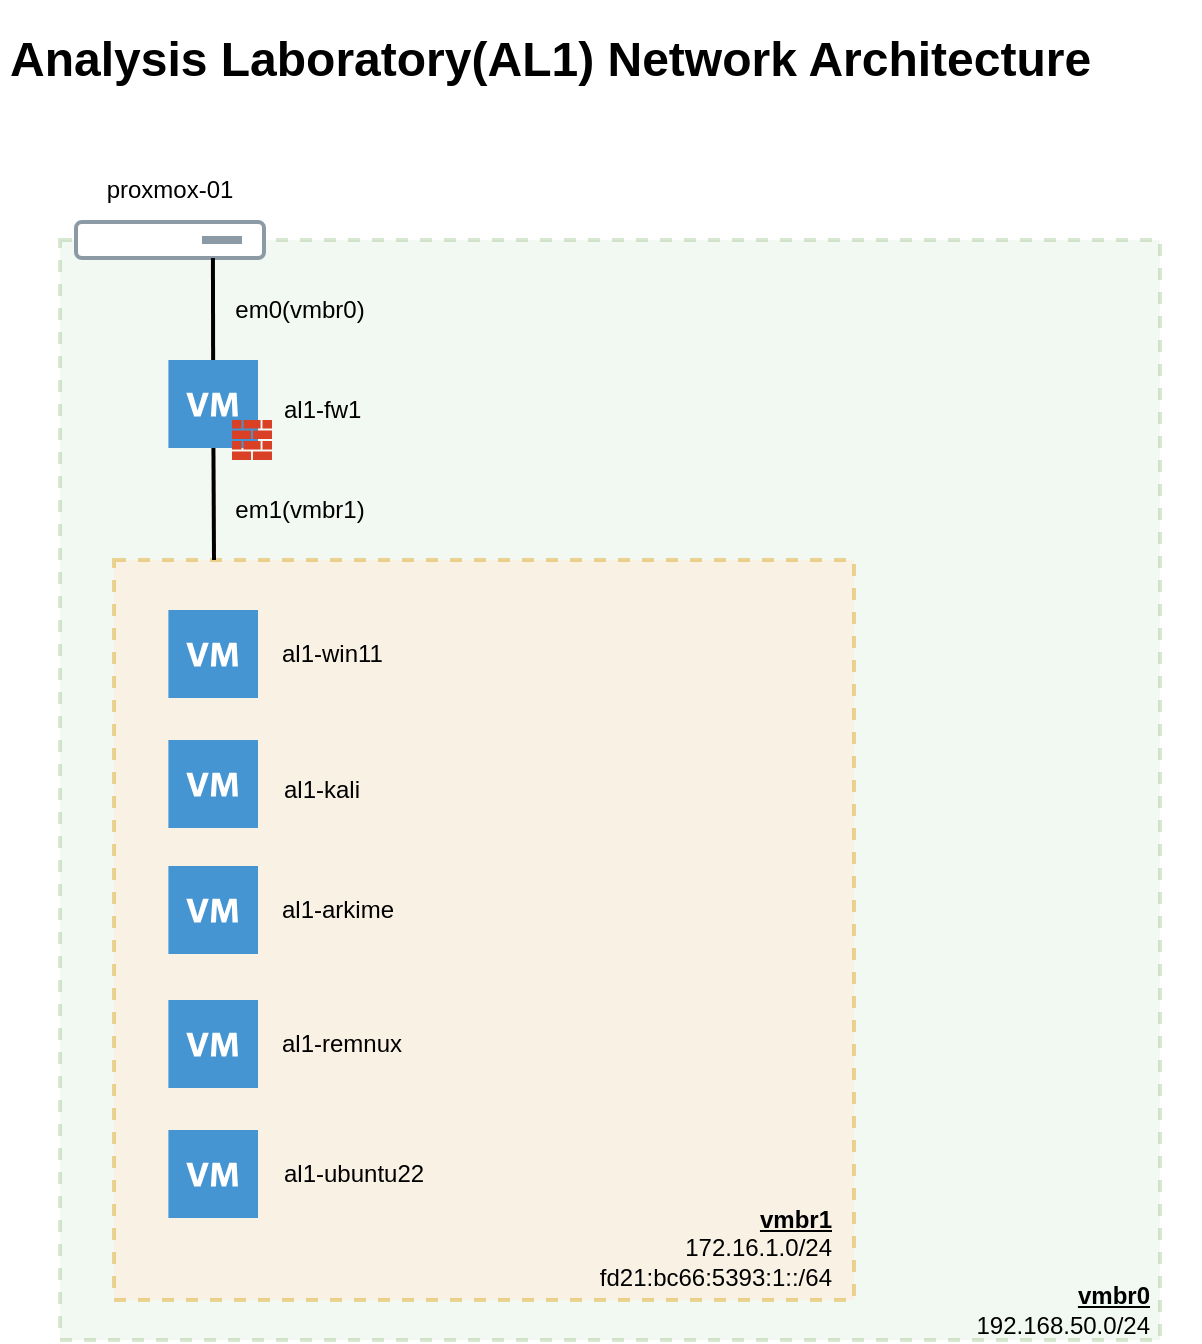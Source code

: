 <mxfile version="20.3.2" type="device"><diagram id="PUcMOfLXeoeNMTwefDx0" name="Page-1"><mxGraphModel dx="1186" dy="711" grid="1" gridSize="10" guides="1" tooltips="1" connect="1" arrows="1" fold="1" page="1" pageScale="1" pageWidth="850" pageHeight="1100" math="0" shadow="0"><root><mxCell id="0"/><mxCell id="1" parent="0"/><mxCell id="aR35xTbeZwhVQQ-DxgWa-1" value="" style="whiteSpace=wrap;html=1;aspect=fixed;opacity=30;dashed=1;strokeWidth=2;fillColor=#d5e8d4;strokeColor=#82b366;" vertex="1" parent="1"><mxGeometry x="40" y="120" width="550" height="550" as="geometry"/></mxCell><mxCell id="aR35xTbeZwhVQQ-DxgWa-2" value="" style="whiteSpace=wrap;html=1;aspect=fixed;opacity=40;dashed=1;strokeWidth=2;fillColor=#ffe6cc;strokeColor=#d79b00;" vertex="1" parent="1"><mxGeometry x="67" y="280" width="370" height="370" as="geometry"/></mxCell><mxCell id="NMzNsid_4neNNP-n6HCC-1" value="&lt;h1&gt;Analysis Laboratory(AL1) Network Architecture&lt;/h1&gt;&lt;p&gt;&lt;/p&gt;" style="text;html=1;strokeColor=none;fillColor=none;spacing=5;spacingTop=-20;whiteSpace=wrap;overflow=hidden;rounded=0;" parent="1" vertex="1"><mxGeometry x="10" y="10" width="600" height="50" as="geometry"/></mxCell><mxCell id="NMzNsid_4neNNP-n6HCC-2" value="" style="aspect=fixed;perimeter=ellipsePerimeter;html=1;align=center;fontSize=12;verticalAlign=top;fontColor=#364149;shadow=0;dashed=0;image;image=img/lib/cumulus/server_bare_metal.svg;" parent="1" vertex="1"><mxGeometry x="47" y="110" width="96" height="20" as="geometry"/></mxCell><mxCell id="NMzNsid_4neNNP-n6HCC-3" value="proxmox-01" style="text;html=1;strokeColor=none;fillColor=none;align=center;verticalAlign=middle;whiteSpace=wrap;rounded=0;" parent="1" vertex="1"><mxGeometry x="40" y="80" width="110" height="30" as="geometry"/></mxCell><mxCell id="NMzNsid_4neNNP-n6HCC-13" value="" style="endArrow=none;html=1;rounded=0;strokeWidth=2;entryX=0.75;entryY=1;entryDx=0;entryDy=0;" parent="1" source="NMzNsid_4neNNP-n6HCC-7" target="NMzNsid_4neNNP-n6HCC-2" edge="1"><mxGeometry width="50" height="50" relative="1" as="geometry"><mxPoint x="207" y="200" as="sourcePoint"/><mxPoint x="207" y="140" as="targetPoint"/></mxGeometry></mxCell><mxCell id="NMzNsid_4neNNP-n6HCC-17" value="" style="endArrow=none;html=1;rounded=0;strokeWidth=2;startArrow=none;startFill=0;" parent="1" edge="1" target="NMzNsid_4neNNP-n6HCC-7"><mxGeometry width="50" height="50" relative="1" as="geometry"><mxPoint x="117" y="280" as="sourcePoint"/><mxPoint x="117" y="230" as="targetPoint"/></mxGeometry></mxCell><mxCell id="NMzNsid_4neNNP-n6HCC-12" value="" style="group" parent="1" vertex="1" connectable="0"><mxGeometry x="94.2" y="180" width="51.8" height="50" as="geometry"/></mxCell><mxCell id="NMzNsid_4neNNP-n6HCC-7" value="" style="shadow=0;dashed=0;html=1;strokeColor=none;fillColor=#4495D1;labelPosition=center;verticalLabelPosition=bottom;verticalAlign=top;align=center;outlineConnect=0;shape=mxgraph.veeam.2d.virtual_machine;" parent="NMzNsid_4neNNP-n6HCC-12" vertex="1"><mxGeometry width="44.8" height="44" as="geometry"/></mxCell><mxCell id="NMzNsid_4neNNP-n6HCC-9" value="" style="sketch=0;pointerEvents=1;shadow=0;dashed=0;html=1;strokeColor=none;labelPosition=center;verticalLabelPosition=bottom;verticalAlign=top;outlineConnect=0;align=center;shape=mxgraph.office.concepts.firewall;fillColor=#DA4026;" parent="NMzNsid_4neNNP-n6HCC-12" vertex="1"><mxGeometry x="31.8" y="30" width="20" height="20" as="geometry"/></mxCell><mxCell id="NMzNsid_4neNNP-n6HCC-21" value="&lt;b&gt;&lt;u&gt;vmbr1&lt;/u&gt;&lt;/b&gt;&lt;br&gt;172.16.1.0/24&lt;br&gt;fd21:bc66:5393:1::/64" style="text;html=1;strokeColor=none;fillColor=none;align=right;verticalAlign=middle;whiteSpace=wrap;rounded=0;" parent="1" vertex="1"><mxGeometry x="297" y="609" width="131.43" height="30" as="geometry"/></mxCell><mxCell id="NMzNsid_4neNNP-n6HCC-24" value="" style="shadow=0;dashed=0;html=1;strokeColor=none;fillColor=#4495D1;labelPosition=center;verticalLabelPosition=bottom;verticalAlign=top;align=center;outlineConnect=0;shape=mxgraph.veeam.2d.virtual_machine;" parent="1" vertex="1"><mxGeometry x="94.2" y="305" width="44.8" height="44" as="geometry"/></mxCell><mxCell id="NMzNsid_4neNNP-n6HCC-26" value="al1-win11" style="text;html=1;strokeColor=none;fillColor=none;align=left;verticalAlign=middle;whiteSpace=wrap;rounded=0;" parent="1" vertex="1"><mxGeometry x="148.5" y="312" width="65.57" height="30" as="geometry"/></mxCell><mxCell id="NMzNsid_4neNNP-n6HCC-27" value="al1-kali" style="text;html=1;strokeColor=none;fillColor=none;align=left;verticalAlign=middle;whiteSpace=wrap;rounded=0;" parent="1" vertex="1"><mxGeometry x="150" y="380" width="65.57" height="30" as="geometry"/></mxCell><mxCell id="NMzNsid_4neNNP-n6HCC-28" value="al1-arkime" style="text;html=1;strokeColor=none;fillColor=none;align=left;verticalAlign=middle;whiteSpace=wrap;rounded=0;" parent="1" vertex="1"><mxGeometry x="148.5" y="440" width="65.57" height="30" as="geometry"/></mxCell><mxCell id="NMzNsid_4neNNP-n6HCC-29" value="al1-remnux" style="text;html=1;strokeColor=none;fillColor=none;align=left;verticalAlign=middle;whiteSpace=wrap;rounded=0;" parent="1" vertex="1"><mxGeometry x="148.5" y="507" width="75.57" height="30" as="geometry"/></mxCell><mxCell id="NMzNsid_4neNNP-n6HCC-30" value="" style="shadow=0;dashed=0;html=1;strokeColor=none;fillColor=#4495D1;labelPosition=center;verticalLabelPosition=bottom;verticalAlign=top;align=center;outlineConnect=0;shape=mxgraph.veeam.2d.virtual_machine;" parent="1" vertex="1"><mxGeometry x="94.2" y="370" width="44.8" height="44" as="geometry"/></mxCell><mxCell id="NMzNsid_4neNNP-n6HCC-31" value="" style="shadow=0;dashed=0;html=1;strokeColor=none;fillColor=#4495D1;labelPosition=center;verticalLabelPosition=bottom;verticalAlign=top;align=center;outlineConnect=0;shape=mxgraph.veeam.2d.virtual_machine;" parent="1" vertex="1"><mxGeometry x="94.2" y="433" width="44.8" height="44" as="geometry"/></mxCell><mxCell id="NMzNsid_4neNNP-n6HCC-32" value="" style="shadow=0;dashed=0;html=1;strokeColor=none;fillColor=#4495D1;labelPosition=center;verticalLabelPosition=bottom;verticalAlign=top;align=center;outlineConnect=0;shape=mxgraph.veeam.2d.virtual_machine;" parent="1" vertex="1"><mxGeometry x="94.2" y="500" width="44.8" height="44" as="geometry"/></mxCell><mxCell id="NMzNsid_4neNNP-n6HCC-33" value="" style="shadow=0;dashed=0;html=1;strokeColor=none;fillColor=#4495D1;labelPosition=center;verticalLabelPosition=bottom;verticalAlign=top;align=center;outlineConnect=0;shape=mxgraph.veeam.2d.virtual_machine;" parent="1" vertex="1"><mxGeometry x="94.2" y="565" width="44.8" height="44" as="geometry"/></mxCell><mxCell id="NMzNsid_4neNNP-n6HCC-35" value="al1-ubuntu22" style="text;html=1;strokeColor=none;fillColor=none;align=left;verticalAlign=middle;whiteSpace=wrap;rounded=0;" parent="1" vertex="1"><mxGeometry x="150" y="572" width="74.07" height="30" as="geometry"/></mxCell><mxCell id="aR35xTbeZwhVQQ-DxgWa-3" value="al1-fw1" style="text;html=1;strokeColor=none;fillColor=none;align=left;verticalAlign=middle;whiteSpace=wrap;rounded=0;" vertex="1" parent="1"><mxGeometry x="149.5" y="190" width="65.57" height="30" as="geometry"/></mxCell><mxCell id="aR35xTbeZwhVQQ-DxgWa-4" value="&lt;u style=&quot;font-weight: bold;&quot;&gt;vmbr0&lt;/u&gt;&lt;br&gt;192.168.50.0/24" style="text;html=1;strokeColor=none;fillColor=none;align=right;verticalAlign=middle;whiteSpace=wrap;rounded=0;" vertex="1" parent="1"><mxGeometry x="497" y="640" width="90" height="30" as="geometry"/></mxCell><mxCell id="aR35xTbeZwhVQQ-DxgWa-6" value="em0(vmbr0)" style="text;html=1;strokeColor=none;fillColor=none;align=center;verticalAlign=middle;whiteSpace=wrap;rounded=0;dashed=1;strokeWidth=2;opacity=30;" vertex="1" parent="1"><mxGeometry x="130" y="140" width="60" height="30" as="geometry"/></mxCell><mxCell id="aR35xTbeZwhVQQ-DxgWa-7" value="em1(vmbr1)" style="text;html=1;strokeColor=none;fillColor=none;align=center;verticalAlign=middle;whiteSpace=wrap;rounded=0;dashed=1;strokeWidth=2;opacity=30;" vertex="1" parent="1"><mxGeometry x="130" y="240" width="60" height="30" as="geometry"/></mxCell></root></mxGraphModel></diagram></mxfile>
